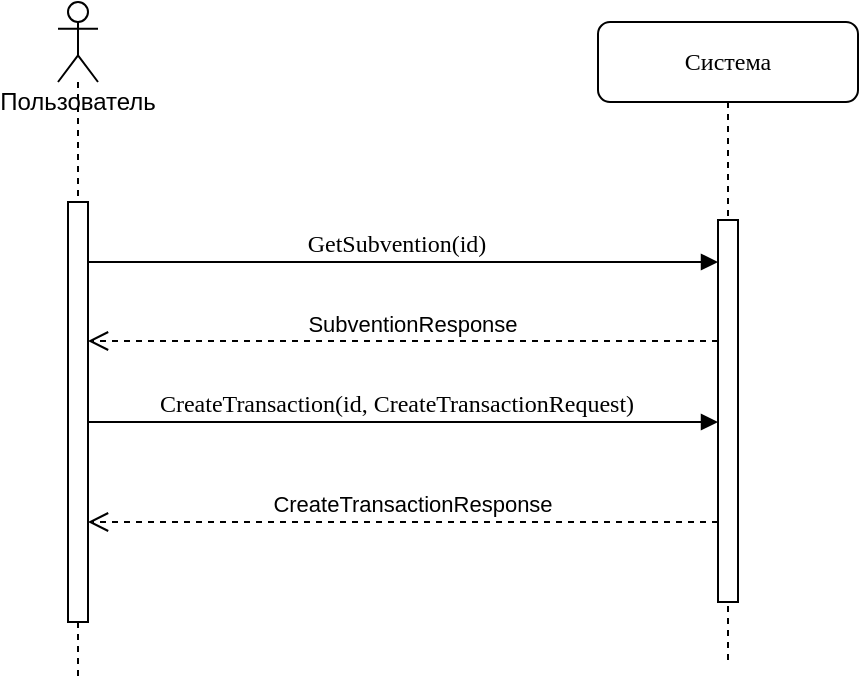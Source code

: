 <mxfile version="20.6.2" type="device"><diagram name="Page-1" id="13e1069c-82ec-6db2-03f1-153e76fe0fe0"><mxGraphModel dx="1018" dy="-166" grid="1" gridSize="10" guides="1" tooltips="1" connect="1" arrows="1" fold="1" page="1" pageScale="1" pageWidth="1100" pageHeight="850" background="none" math="0" shadow="0"><root><mxCell id="0"/><mxCell id="1" parent="0"/><mxCell id="U5WAflCY9Bo2fvhWYwGx-86" value="Пользователь" style="shape=umlLifeline;participant=umlActor;perimeter=lifelinePerimeter;whiteSpace=wrap;html=1;container=1;collapsible=0;recursiveResize=0;verticalAlign=top;spacingTop=36;outlineConnect=0;" parent="1" vertex="1"><mxGeometry x="540" y="970" width="20" height="340" as="geometry"/></mxCell><mxCell id="U5WAflCY9Bo2fvhWYwGx-87" value="" style="html=1;points=[];perimeter=orthogonalPerimeter;rounded=0;shadow=0;comic=0;labelBackgroundColor=none;strokeWidth=1;fontFamily=Verdana;fontSize=12;align=center;" parent="U5WAflCY9Bo2fvhWYwGx-86" vertex="1"><mxGeometry x="5" y="100" width="10" height="210" as="geometry"/></mxCell><mxCell id="U5WAflCY9Bo2fvhWYwGx-88" value="Система" style="shape=umlLifeline;perimeter=lifelinePerimeter;whiteSpace=wrap;html=1;container=1;collapsible=0;recursiveResize=0;outlineConnect=0;rounded=1;shadow=0;comic=0;labelBackgroundColor=none;strokeWidth=1;fontFamily=Verdana;fontSize=12;align=center;" parent="1" vertex="1"><mxGeometry x="810" y="980" width="130" height="320" as="geometry"/></mxCell><mxCell id="U5WAflCY9Bo2fvhWYwGx-89" value="" style="html=1;points=[];perimeter=orthogonalPerimeter;rounded=0;shadow=0;comic=0;labelBackgroundColor=none;strokeWidth=1;fontFamily=Verdana;fontSize=12;align=center;" parent="U5WAflCY9Bo2fvhWYwGx-88" vertex="1"><mxGeometry x="60" y="99" width="10" height="191" as="geometry"/></mxCell><mxCell id="U5WAflCY9Bo2fvhWYwGx-90" value="CreateTransaction(id, CreateTransactionRequest)" style="html=1;verticalAlign=bottom;endArrow=block;labelBackgroundColor=none;fontFamily=Verdana;fontSize=12;edgeStyle=elbowEdgeStyle;elbow=vertical;" parent="1" source="U5WAflCY9Bo2fvhWYwGx-87" target="U5WAflCY9Bo2fvhWYwGx-89" edge="1"><mxGeometry x="-0.023" relative="1" as="geometry"><mxPoint x="560" y="1090" as="sourcePoint"/><Array as="points"><mxPoint x="740" y="1180"/><mxPoint x="645" y="1090"/><mxPoint x="585" y="1250"/><mxPoint x="705" y="1410"/><mxPoint x="705" y="1240"/><mxPoint x="705" y="1250"/></Array><mxPoint as="offset"/></mxGeometry></mxCell><mxCell id="U5WAflCY9Bo2fvhWYwGx-91" value="CreateTransactionResponse" style="html=1;verticalAlign=bottom;endArrow=open;dashed=1;endSize=8;rounded=0;" parent="1" source="U5WAflCY9Bo2fvhWYwGx-89" target="U5WAflCY9Bo2fvhWYwGx-87" edge="1"><mxGeometry x="-0.025" relative="1" as="geometry"><mxPoint x="795" y="1250" as="sourcePoint"/><mxPoint x="560" y="1230" as="targetPoint"/><Array as="points"><mxPoint x="705" y="1230"/><mxPoint x="645" y="1230"/></Array><mxPoint as="offset"/></mxGeometry></mxCell><mxCell id="42t8HAUN5PPBdQK0MzwY-1" value="GetSubvention(id)" style="html=1;verticalAlign=bottom;endArrow=block;labelBackgroundColor=none;fontFamily=Verdana;fontSize=12;edgeStyle=elbowEdgeStyle;elbow=vertical;" edge="1" parent="1" source="U5WAflCY9Bo2fvhWYwGx-87" target="U5WAflCY9Bo2fvhWYwGx-89"><mxGeometry x="-0.023" relative="1" as="geometry"><mxPoint x="560" y="1100" as="sourcePoint"/><Array as="points"><mxPoint x="840" y="1100"/><mxPoint x="680" y="990"/><mxPoint x="690" y="1040"/><mxPoint x="860" y="1160"/><mxPoint x="980" y="1320"/><mxPoint x="980" y="1150"/><mxPoint x="980" y="1160"/></Array><mxPoint as="offset"/><mxPoint x="865" y="1100" as="targetPoint"/></mxGeometry></mxCell><mxCell id="42t8HAUN5PPBdQK0MzwY-2" value="&lt;div&gt;SubventionResponse&lt;/div&gt;" style="html=1;verticalAlign=bottom;endArrow=open;dashed=1;endSize=8;rounded=0;" edge="1" parent="1" source="U5WAflCY9Bo2fvhWYwGx-89" target="U5WAflCY9Bo2fvhWYwGx-87"><mxGeometry x="-0.025" relative="1" as="geometry"><mxPoint x="865" y="1139.5" as="sourcePoint"/><mxPoint x="560" y="1139.5" as="targetPoint"/><Array as="points"><mxPoint x="720" y="1139.5"/></Array><mxPoint as="offset"/></mxGeometry></mxCell></root></mxGraphModel></diagram></mxfile>